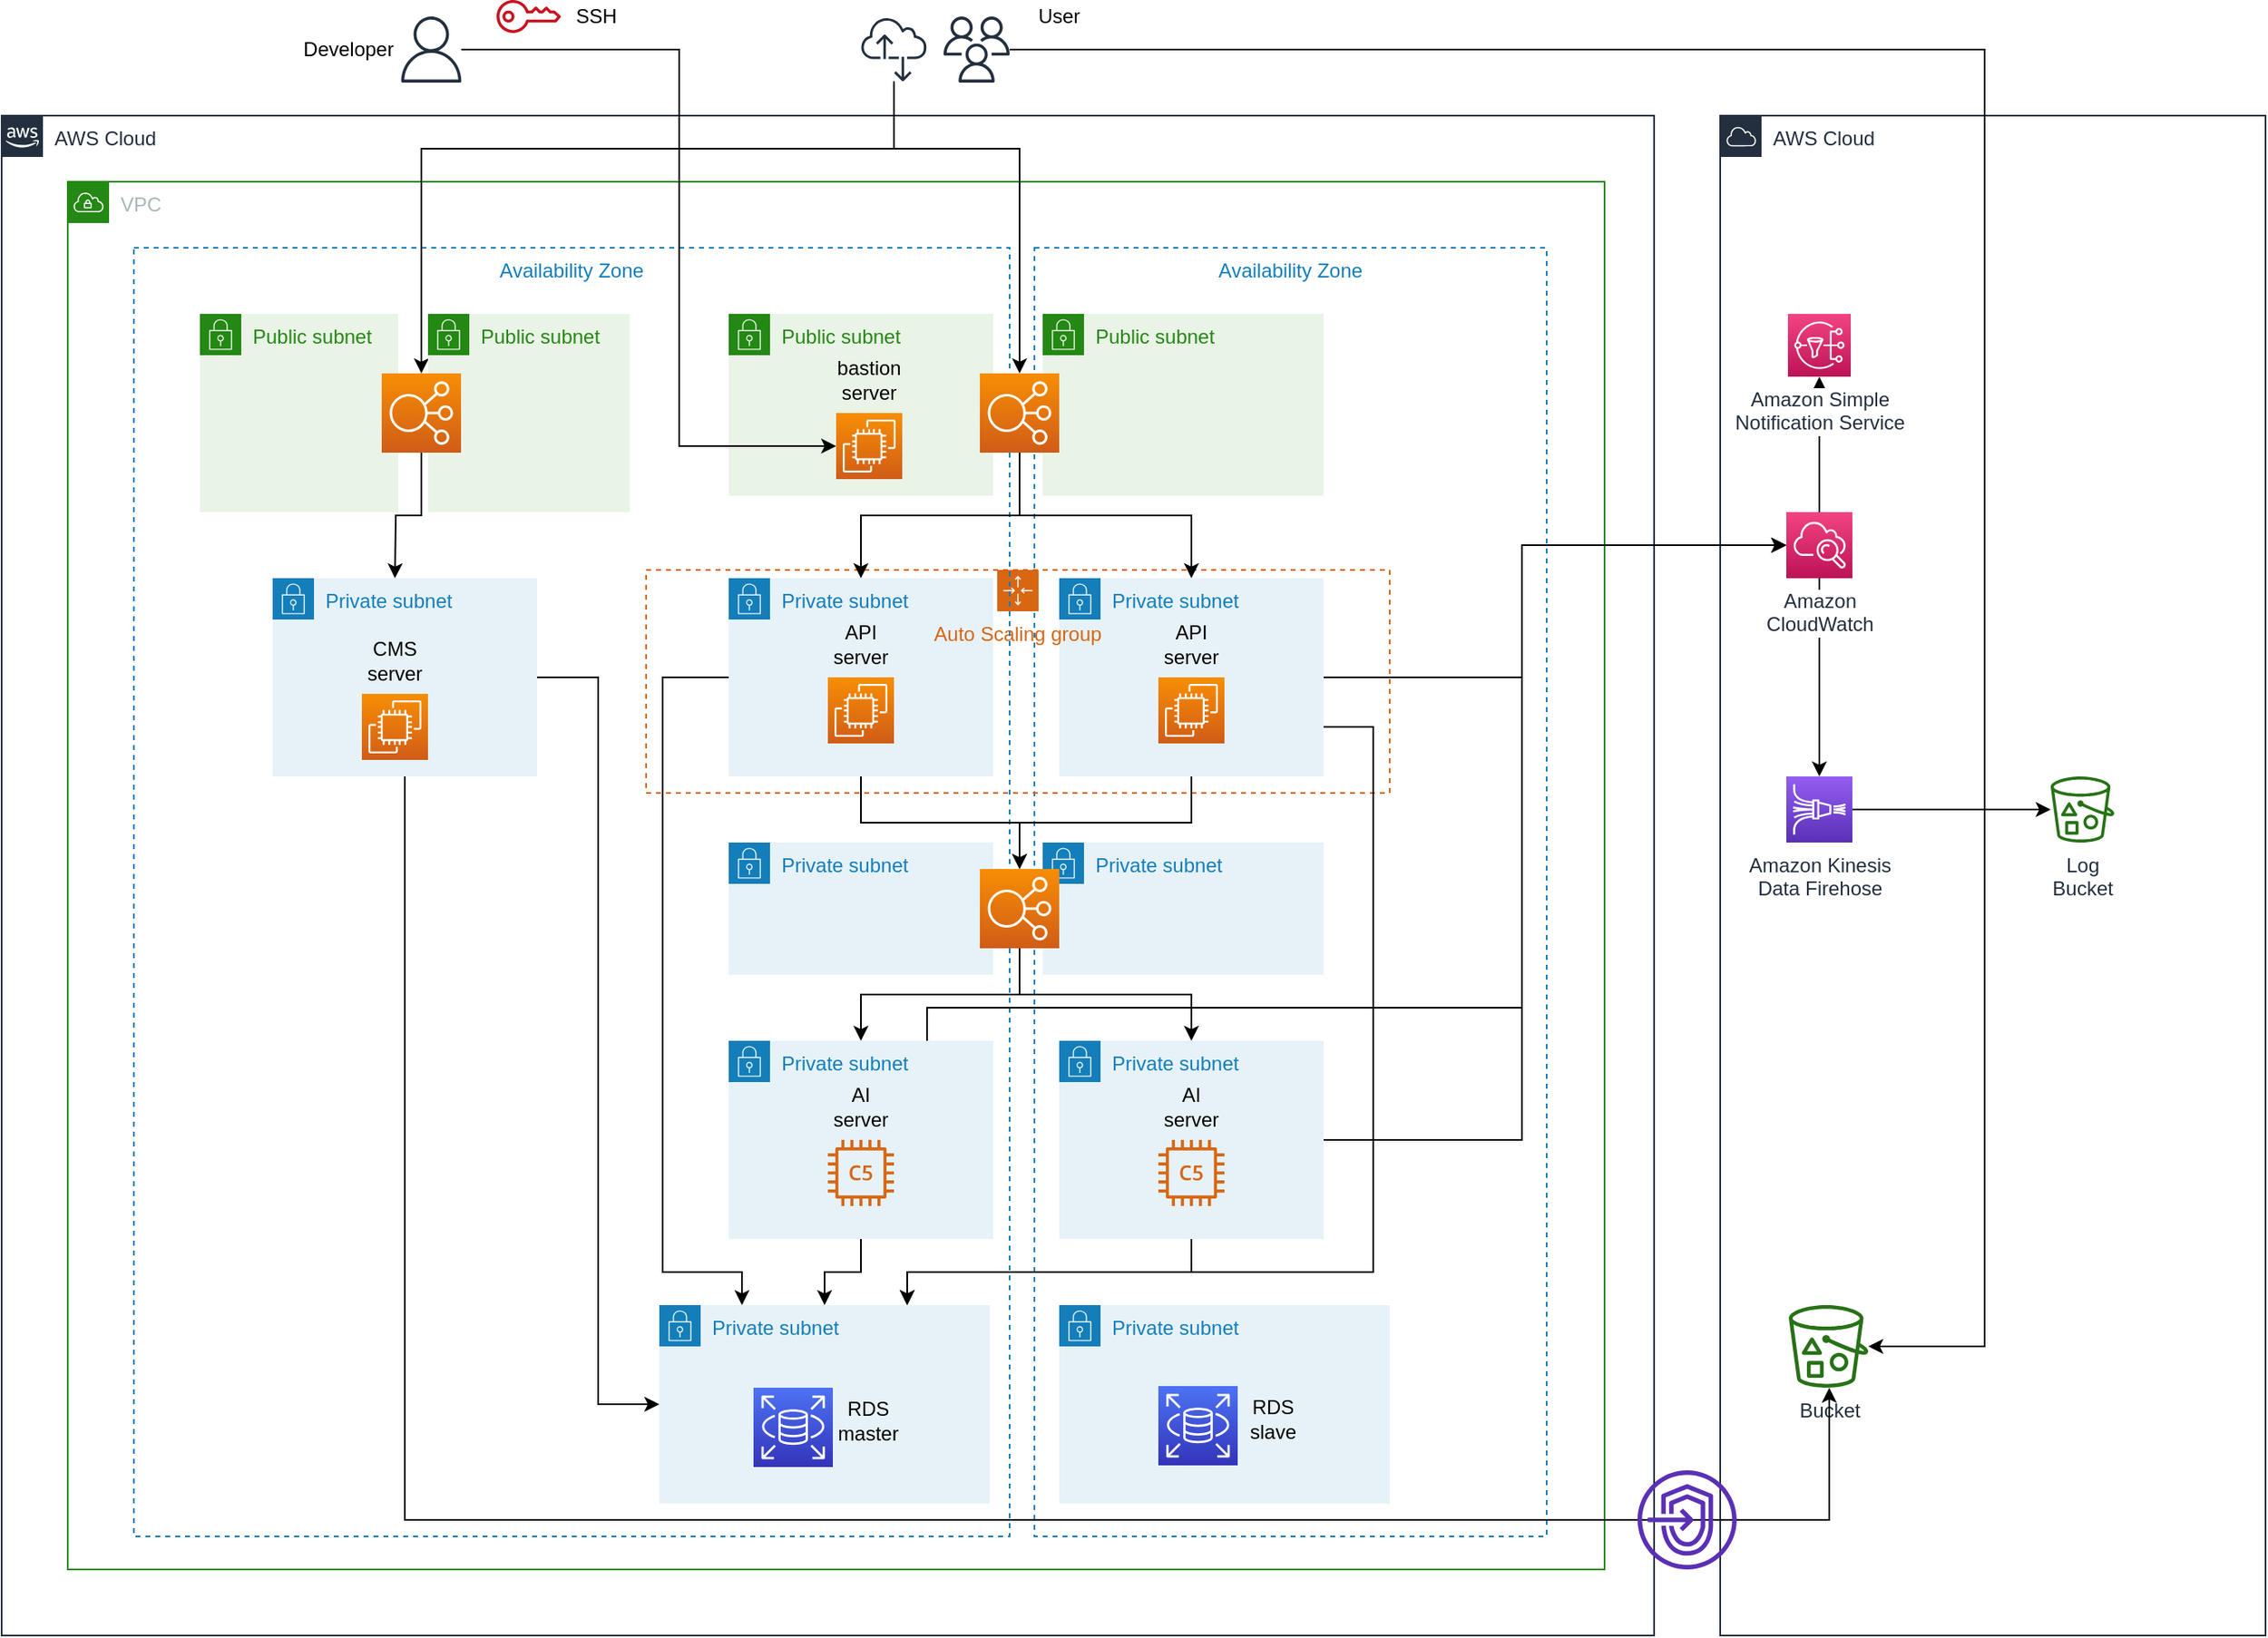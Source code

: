 <mxfile version="14.5.3" type="github" pages="2">
  <diagram id="Ht1M8jgEwFfnCIfOTk4-" name="Page-1">
    <mxGraphModel dx="1694" dy="840" grid="1" gridSize="10" guides="1" tooltips="1" connect="1" arrows="1" fold="1" page="1" pageScale="1" pageWidth="1654" pageHeight="1169" math="0" shadow="0">
      <root>
        <mxCell id="0" />
        <mxCell id="1" parent="0" />
        <mxCell id="MXCVZ1fmfa9OyLUcDdwy-185" value="Private subnet" style="points=[[0,0],[0.25,0],[0.5,0],[0.75,0],[1,0],[1,0.25],[1,0.5],[1,0.75],[1,1],[0.75,1],[0.5,1],[0.25,1],[0,1],[0,0.75],[0,0.5],[0,0.25]];outlineConnect=0;gradientColor=none;html=1;whiteSpace=wrap;fontSize=12;fontStyle=0;shape=mxgraph.aws4.group;grIcon=mxgraph.aws4.group_security_group;grStroke=0;strokeColor=#147EBA;fillColor=#E6F2F8;verticalAlign=top;align=left;spacingLeft=30;fontColor=#147EBA;dashed=0;" vertex="1" parent="1">
          <mxGeometry x="480" y="360" width="160" height="120" as="geometry" />
        </mxCell>
        <mxCell id="MXCVZ1fmfa9OyLUcDdwy-182" value="Private subnet" style="points=[[0,0],[0.25,0],[0.5,0],[0.75,0],[1,0],[1,0.25],[1,0.5],[1,0.75],[1,1],[0.75,1],[0.5,1],[0.25,1],[0,1],[0,0.75],[0,0.5],[0,0.25]];outlineConnect=0;gradientColor=none;html=1;whiteSpace=wrap;fontSize=12;fontStyle=0;shape=mxgraph.aws4.group;grIcon=mxgraph.aws4.group_security_group;grStroke=0;strokeColor=#147EBA;fillColor=#E6F2F8;verticalAlign=top;align=left;spacingLeft=30;fontColor=#147EBA;dashed=0;" vertex="1" parent="1">
          <mxGeometry x="680" y="360" width="160" height="120" as="geometry" />
        </mxCell>
        <mxCell id="UEzPUAAOIrF-is8g5C7q-74" value="AWS Cloud" style="points=[[0,0],[0.25,0],[0.5,0],[0.75,0],[1,0],[1,0.25],[1,0.5],[1,0.75],[1,1],[0.75,1],[0.5,1],[0.25,1],[0,1],[0,0.75],[0,0.5],[0,0.25]];outlineConnect=0;gradientColor=none;html=1;whiteSpace=wrap;fontSize=12;fontStyle=0;shape=mxgraph.aws4.group;grIcon=mxgraph.aws4.group_aws_cloud_alt;strokeColor=#232F3E;fillColor=none;verticalAlign=top;align=left;spacingLeft=30;fontColor=#232F3E;dashed=0;labelBackgroundColor=#ffffff;" parent="1" vertex="1">
          <mxGeometry x="40" y="80" width="1000" height="920" as="geometry" />
        </mxCell>
        <mxCell id="MXCVZ1fmfa9OyLUcDdwy-176" value="VPC" style="points=[[0,0],[0.25,0],[0.5,0],[0.75,0],[1,0],[1,0.25],[1,0.5],[1,0.75],[1,1],[0.75,1],[0.5,1],[0.25,1],[0,1],[0,0.75],[0,0.5],[0,0.25]];outlineConnect=0;gradientColor=none;html=1;whiteSpace=wrap;fontSize=12;fontStyle=0;shape=mxgraph.aws4.group;grIcon=mxgraph.aws4.group_vpc;strokeColor=#248814;fillColor=none;verticalAlign=top;align=left;spacingLeft=30;fontColor=#AAB7B8;dashed=0;" vertex="1" parent="1">
          <mxGeometry x="80" y="120" width="930" height="840" as="geometry" />
        </mxCell>
        <mxCell id="MXCVZ1fmfa9OyLUcDdwy-174" value="Availability Zone" style="fillColor=none;strokeColor=#147EBA;dashed=1;verticalAlign=top;fontStyle=0;fontColor=#147EBA;" vertex="1" parent="1">
          <mxGeometry x="665" y="160" width="310" height="780" as="geometry" />
        </mxCell>
        <mxCell id="MXCVZ1fmfa9OyLUcDdwy-173" value="Auto Scaling group" style="points=[[0,0],[0.25,0],[0.5,0],[0.75,0],[1,0],[1,0.25],[1,0.5],[1,0.75],[1,1],[0.75,1],[0.5,1],[0.25,1],[0,1],[0,0.75],[0,0.5],[0,0.25]];outlineConnect=0;gradientColor=none;html=1;whiteSpace=wrap;fontSize=12;fontStyle=0;shape=mxgraph.aws4.groupCenter;grIcon=mxgraph.aws4.group_auto_scaling_group;grStroke=1;strokeColor=#D86613;fillColor=none;verticalAlign=top;align=center;fontColor=#D86613;dashed=1;spacingTop=25;" vertex="1" parent="1">
          <mxGeometry x="430" y="355" width="450" height="135" as="geometry" />
        </mxCell>
        <mxCell id="ygy6zVu2oY6K5pSB8dA6-4" value="AWS Cloud" style="points=[[0,0],[0.25,0],[0.5,0],[0.75,0],[1,0],[1,0.25],[1,0.5],[1,0.75],[1,1],[0.75,1],[0.5,1],[0.25,1],[0,1],[0,0.75],[0,0.5],[0,0.25]];outlineConnect=0;gradientColor=none;html=1;whiteSpace=wrap;fontSize=12;fontStyle=0;shape=mxgraph.aws4.group;grIcon=mxgraph.aws4.group_aws_cloud;strokeColor=#232F3E;fillColor=none;verticalAlign=top;align=left;spacingLeft=30;fontColor=#232F3E;dashed=0;" vertex="1" parent="1">
          <mxGeometry x="1080" y="80" width="330" height="920" as="geometry" />
        </mxCell>
        <mxCell id="MXCVZ1fmfa9OyLUcDdwy-172" value="Availability Zone" style="fillColor=none;strokeColor=#147EBA;dashed=1;verticalAlign=top;fontStyle=0;fontColor=#147EBA;" vertex="1" parent="1">
          <mxGeometry x="120" y="160" width="530" height="780" as="geometry" />
        </mxCell>
        <mxCell id="MXCVZ1fmfa9OyLUcDdwy-177" value="Public subnet" style="points=[[0,0],[0.25,0],[0.5,0],[0.75,0],[1,0],[1,0.25],[1,0.5],[1,0.75],[1,1],[0.75,1],[0.5,1],[0.25,1],[0,1],[0,0.75],[0,0.5],[0,0.25]];outlineConnect=0;gradientColor=none;html=1;whiteSpace=wrap;fontSize=12;fontStyle=0;shape=mxgraph.aws4.group;grIcon=mxgraph.aws4.group_security_group;grStroke=0;strokeColor=#248814;fillColor=#E9F3E6;verticalAlign=top;align=left;spacingLeft=30;fontColor=#248814;dashed=0;" vertex="1" parent="1">
          <mxGeometry x="480" y="200" width="160" height="110" as="geometry" />
        </mxCell>
        <mxCell id="UEzPUAAOIrF-is8g5C7q-77" value="Bucket" style="outlineConnect=0;fontColor=#232F3E;gradientColor=none;fillColor=#277116;strokeColor=none;dashed=0;verticalLabelPosition=bottom;verticalAlign=top;align=center;html=1;fontSize=12;fontStyle=0;aspect=fixed;pointerEvents=1;shape=mxgraph.aws4.bucket_with_objects;labelBackgroundColor=#ffffff;" parent="1" vertex="1">
          <mxGeometry x="1121.54" y="800" width="48.08" height="50" as="geometry" />
        </mxCell>
        <mxCell id="MXCVZ1fmfa9OyLUcDdwy-245" value="" style="edgeStyle=orthogonalEdgeStyle;rounded=0;orthogonalLoop=1;jettySize=auto;html=1;entryX=0.5;entryY=0;entryDx=0;entryDy=0;entryPerimeter=0;" edge="1" parent="1" source="MXCVZ1fmfa9OyLUcDdwy-169" target="MXCVZ1fmfa9OyLUcDdwy-235">
          <mxGeometry relative="1" as="geometry">
            <Array as="points">
              <mxPoint x="580" y="100" />
              <mxPoint x="294" y="100" />
            </Array>
          </mxGeometry>
        </mxCell>
        <mxCell id="MXCVZ1fmfa9OyLUcDdwy-169" value="" style="outlineConnect=0;fontColor=#232F3E;gradientColor=none;fillColor=#232F3E;strokeColor=none;dashed=0;verticalLabelPosition=bottom;verticalAlign=top;align=center;html=1;fontSize=12;fontStyle=0;aspect=fixed;pointerEvents=1;shape=mxgraph.aws4.internet_alt2;" vertex="1" parent="1">
          <mxGeometry x="560" y="20" width="40" height="40" as="geometry" />
        </mxCell>
        <mxCell id="ygy6zVu2oY6K5pSB8dA6-21" value="" style="edgeStyle=orthogonalEdgeStyle;rounded=0;orthogonalLoop=1;jettySize=auto;html=1;" edge="1" parent="1" source="MXCVZ1fmfa9OyLUcDdwy-171" target="UEzPUAAOIrF-is8g5C7q-77">
          <mxGeometry relative="1" as="geometry">
            <mxPoint x="760.076" y="40" as="targetPoint" />
            <Array as="points">
              <mxPoint x="1240" y="40" />
              <mxPoint x="1240" y="825" />
            </Array>
          </mxGeometry>
        </mxCell>
        <mxCell id="MXCVZ1fmfa9OyLUcDdwy-171" value="" style="outlineConnect=0;fontColor=#232F3E;gradientColor=none;fillColor=#232F3E;strokeColor=none;dashed=0;verticalLabelPosition=bottom;verticalAlign=top;align=center;html=1;fontSize=12;fontStyle=0;aspect=fixed;pointerEvents=1;shape=mxgraph.aws4.users;" vertex="1" parent="1">
          <mxGeometry x="610" y="20" width="40" height="40" as="geometry" />
        </mxCell>
        <mxCell id="MXCVZ1fmfa9OyLUcDdwy-179" value="Private subnet" style="points=[[0,0],[0.25,0],[0.5,0],[0.75,0],[1,0],[1,0.25],[1,0.5],[1,0.75],[1,1],[0.75,1],[0.5,1],[0.25,1],[0,1],[0,0.75],[0,0.5],[0,0.25]];outlineConnect=0;gradientColor=none;html=1;whiteSpace=wrap;fontSize=12;fontStyle=0;shape=mxgraph.aws4.group;grIcon=mxgraph.aws4.group_security_group;grStroke=0;strokeColor=#147EBA;fillColor=#E6F2F8;verticalAlign=top;align=left;spacingLeft=30;fontColor=#147EBA;dashed=0;" vertex="1" parent="1">
          <mxGeometry x="680" y="800" width="200" height="120" as="geometry" />
        </mxCell>
        <mxCell id="MXCVZ1fmfa9OyLUcDdwy-216" value="" style="edgeStyle=orthogonalEdgeStyle;rounded=0;orthogonalLoop=1;jettySize=auto;html=1;entryX=0.5;entryY=0;entryDx=0;entryDy=0;entryPerimeter=0;" edge="1" parent="1" source="MXCVZ1fmfa9OyLUcDdwy-182" target="MXCVZ1fmfa9OyLUcDdwy-212">
          <mxGeometry relative="1" as="geometry" />
        </mxCell>
        <mxCell id="MXCVZ1fmfa9OyLUcDdwy-225" style="edgeStyle=orthogonalEdgeStyle;rounded=0;orthogonalLoop=1;jettySize=auto;html=1;exitX=1;exitY=0.75;exitDx=0;exitDy=0;entryX=0.75;entryY=0;entryDx=0;entryDy=0;" edge="1" parent="1" source="MXCVZ1fmfa9OyLUcDdwy-182" target="MXCVZ1fmfa9OyLUcDdwy-228">
          <mxGeometry relative="1" as="geometry">
            <Array as="points">
              <mxPoint x="870" y="450" />
              <mxPoint x="870" y="780" />
              <mxPoint x="588" y="780" />
            </Array>
          </mxGeometry>
        </mxCell>
        <mxCell id="ygy6zVu2oY6K5pSB8dA6-7" value="" style="edgeStyle=orthogonalEdgeStyle;rounded=0;orthogonalLoop=1;jettySize=auto;html=1;exitX=1;exitY=0.5;exitDx=0;exitDy=0;" edge="1" parent="1" source="MXCVZ1fmfa9OyLUcDdwy-182" target="ygy6zVu2oY6K5pSB8dA6-1">
          <mxGeometry relative="1" as="geometry">
            <mxPoint x="880" y="420" as="sourcePoint" />
            <mxPoint x="920" y="420" as="targetPoint" />
            <Array as="points">
              <mxPoint x="960" y="420" />
              <mxPoint x="960" y="340" />
            </Array>
          </mxGeometry>
        </mxCell>
        <mxCell id="MXCVZ1fmfa9OyLUcDdwy-183" value="Public subnet" style="points=[[0,0],[0.25,0],[0.5,0],[0.75,0],[1,0],[1,0.25],[1,0.5],[1,0.75],[1,1],[0.75,1],[0.5,1],[0.25,1],[0,1],[0,0.75],[0,0.5],[0,0.25]];outlineConnect=0;gradientColor=none;html=1;whiteSpace=wrap;fontSize=12;fontStyle=0;shape=mxgraph.aws4.group;grIcon=mxgraph.aws4.group_security_group;grStroke=0;strokeColor=#248814;fillColor=#E9F3E6;verticalAlign=top;align=left;spacingLeft=30;fontColor=#248814;dashed=0;" vertex="1" parent="1">
          <mxGeometry x="160" y="200" width="120" height="120" as="geometry" />
        </mxCell>
        <mxCell id="MXCVZ1fmfa9OyLUcDdwy-178" value="Public subnet" style="points=[[0,0],[0.25,0],[0.5,0],[0.75,0],[1,0],[1,0.25],[1,0.5],[1,0.75],[1,1],[0.75,1],[0.5,1],[0.25,1],[0,1],[0,0.75],[0,0.5],[0,0.25]];outlineConnect=0;gradientColor=none;html=1;whiteSpace=wrap;fontSize=12;fontStyle=0;shape=mxgraph.aws4.group;grIcon=mxgraph.aws4.group_security_group;grStroke=0;strokeColor=#248814;fillColor=#E9F3E6;verticalAlign=top;align=left;spacingLeft=30;fontColor=#248814;dashed=0;" vertex="1" parent="1">
          <mxGeometry x="670" y="200" width="170" height="110" as="geometry" />
        </mxCell>
        <mxCell id="MXCVZ1fmfa9OyLUcDdwy-236" value="" style="edgeStyle=orthogonalEdgeStyle;rounded=0;orthogonalLoop=1;jettySize=auto;html=1;" edge="1" parent="1" source="MXCVZ1fmfa9OyLUcDdwy-175" target="MXCVZ1fmfa9OyLUcDdwy-185">
          <mxGeometry relative="1" as="geometry" />
        </mxCell>
        <mxCell id="MXCVZ1fmfa9OyLUcDdwy-175" value="" style="points=[[0,0,0],[0.25,0,0],[0.5,0,0],[0.75,0,0],[1,0,0],[0,1,0],[0.25,1,0],[0.5,1,0],[0.75,1,0],[1,1,0],[0,0.25,0],[0,0.5,0],[0,0.75,0],[1,0.25,0],[1,0.5,0],[1,0.75,0]];outlineConnect=0;fontColor=#232F3E;gradientColor=#F78E04;gradientDirection=north;fillColor=#D05C17;strokeColor=#ffffff;dashed=0;verticalLabelPosition=bottom;verticalAlign=top;align=center;html=1;fontSize=12;fontStyle=0;aspect=fixed;shape=mxgraph.aws4.resourceIcon;resIcon=mxgraph.aws4.elastic_load_balancing;" vertex="1" parent="1">
          <mxGeometry x="632" y="236" width="48" height="48" as="geometry" />
        </mxCell>
        <mxCell id="MXCVZ1fmfa9OyLUcDdwy-214" value="" style="edgeStyle=orthogonalEdgeStyle;rounded=0;orthogonalLoop=1;jettySize=auto;html=1;entryX=0.5;entryY=0;entryDx=0;entryDy=0;entryPerimeter=0;" edge="1" parent="1" source="MXCVZ1fmfa9OyLUcDdwy-185" target="MXCVZ1fmfa9OyLUcDdwy-212">
          <mxGeometry relative="1" as="geometry" />
        </mxCell>
        <mxCell id="MXCVZ1fmfa9OyLUcDdwy-234" value="" style="edgeStyle=orthogonalEdgeStyle;rounded=0;orthogonalLoop=1;jettySize=auto;html=1;entryX=0.25;entryY=0;entryDx=0;entryDy=0;exitX=0;exitY=0.5;exitDx=0;exitDy=0;" edge="1" parent="1" source="MXCVZ1fmfa9OyLUcDdwy-185" target="MXCVZ1fmfa9OyLUcDdwy-228">
          <mxGeometry relative="1" as="geometry">
            <Array as="points">
              <mxPoint x="440" y="420" />
              <mxPoint x="440" y="780" />
              <mxPoint x="488" y="780" />
            </Array>
          </mxGeometry>
        </mxCell>
        <mxCell id="MXCVZ1fmfa9OyLUcDdwy-241" value="" style="edgeStyle=orthogonalEdgeStyle;rounded=0;orthogonalLoop=1;jettySize=auto;html=1;entryX=0;entryY=0.5;entryDx=0;entryDy=0;" edge="1" parent="1" source="MXCVZ1fmfa9OyLUcDdwy-186" target="MXCVZ1fmfa9OyLUcDdwy-228">
          <mxGeometry relative="1" as="geometry">
            <mxPoint x="284" y="560" as="targetPoint" />
          </mxGeometry>
        </mxCell>
        <mxCell id="ygy6zVu2oY6K5pSB8dA6-13" value="" style="edgeStyle=orthogonalEdgeStyle;rounded=0;orthogonalLoop=1;jettySize=auto;html=1;" edge="1" parent="1" source="MXCVZ1fmfa9OyLUcDdwy-186" target="UEzPUAAOIrF-is8g5C7q-77">
          <mxGeometry relative="1" as="geometry">
            <mxPoint x="284" y="560" as="targetPoint" />
            <Array as="points">
              <mxPoint x="284" y="930" />
              <mxPoint x="1146" y="930" />
            </Array>
          </mxGeometry>
        </mxCell>
        <mxCell id="MXCVZ1fmfa9OyLUcDdwy-186" value="Private subnet" style="points=[[0,0],[0.25,0],[0.5,0],[0.75,0],[1,0],[1,0.25],[1,0.5],[1,0.75],[1,1],[0.75,1],[0.5,1],[0.25,1],[0,1],[0,0.75],[0,0.5],[0,0.25]];outlineConnect=0;gradientColor=none;html=1;whiteSpace=wrap;fontSize=12;fontStyle=0;shape=mxgraph.aws4.group;grIcon=mxgraph.aws4.group_security_group;grStroke=0;strokeColor=#147EBA;fillColor=#E6F2F8;verticalAlign=top;align=left;spacingLeft=30;fontColor=#147EBA;dashed=0;" vertex="1" parent="1">
          <mxGeometry x="204" y="360" width="160" height="120" as="geometry" />
        </mxCell>
        <mxCell id="MXCVZ1fmfa9OyLUcDdwy-190" value="" style="group" vertex="1" connectable="0" parent="1">
          <mxGeometry x="740" y="842" width="90" height="48" as="geometry" />
        </mxCell>
        <mxCell id="MXCVZ1fmfa9OyLUcDdwy-187" value="" style="points=[[0,0,0],[0.25,0,0],[0.5,0,0],[0.75,0,0],[1,0,0],[0,1,0],[0.25,1,0],[0.5,1,0],[0.75,1,0],[1,1,0],[0,0.25,0],[0,0.5,0],[0,0.75,0],[1,0.25,0],[1,0.5,0],[1,0.75,0]];outlineConnect=0;fontColor=#232F3E;gradientColor=#4D72F3;gradientDirection=north;fillColor=#3334B9;strokeColor=#ffffff;dashed=0;verticalLabelPosition=bottom;verticalAlign=top;align=center;html=1;fontSize=12;fontStyle=0;aspect=fixed;shape=mxgraph.aws4.resourceIcon;resIcon=mxgraph.aws4.rds;" vertex="1" parent="MXCVZ1fmfa9OyLUcDdwy-190">
          <mxGeometry y="7" width="48" height="48" as="geometry" />
        </mxCell>
        <mxCell id="MXCVZ1fmfa9OyLUcDdwy-188" value="RDS&lt;br&gt;slave" style="text;html=1;strokeColor=none;fillColor=none;align=center;verticalAlign=middle;whiteSpace=wrap;rounded=0;" vertex="1" parent="MXCVZ1fmfa9OyLUcDdwy-190">
          <mxGeometry x="49" y="7" width="41" height="40" as="geometry" />
        </mxCell>
        <mxCell id="MXCVZ1fmfa9OyLUcDdwy-192" value="" style="group" vertex="1" connectable="0" parent="1">
          <mxGeometry x="540" y="390" width="40" height="70" as="geometry" />
        </mxCell>
        <mxCell id="MXCVZ1fmfa9OyLUcDdwy-180" value="" style="points=[[0,0,0],[0.25,0,0],[0.5,0,0],[0.75,0,0],[1,0,0],[0,1,0],[0.25,1,0],[0.5,1,0],[0.75,1,0],[1,1,0],[0,0.25,0],[0,0.5,0],[0,0.75,0],[1,0.25,0],[1,0.5,0],[1,0.75,0]];outlineConnect=0;fontColor=#232F3E;gradientColor=#F78E04;gradientDirection=north;fillColor=#D05C17;strokeColor=#ffffff;dashed=0;verticalLabelPosition=bottom;verticalAlign=top;align=center;html=1;fontSize=12;fontStyle=0;aspect=fixed;shape=mxgraph.aws4.resourceIcon;resIcon=mxgraph.aws4.ec2;" vertex="1" parent="MXCVZ1fmfa9OyLUcDdwy-192">
          <mxGeometry y="30" width="40" height="40" as="geometry" />
        </mxCell>
        <mxCell id="MXCVZ1fmfa9OyLUcDdwy-191" value="API&lt;br&gt;server" style="text;html=1;strokeColor=none;fillColor=none;align=center;verticalAlign=middle;whiteSpace=wrap;rounded=0;" vertex="1" parent="MXCVZ1fmfa9OyLUcDdwy-192">
          <mxGeometry width="40" height="20" as="geometry" />
        </mxCell>
        <mxCell id="MXCVZ1fmfa9OyLUcDdwy-195" value="" style="group" vertex="1" connectable="0" parent="1">
          <mxGeometry x="780" y="400" width="40" height="70" as="geometry" />
        </mxCell>
        <mxCell id="MXCVZ1fmfa9OyLUcDdwy-199" value="" style="group" vertex="1" connectable="0" parent="MXCVZ1fmfa9OyLUcDdwy-195">
          <mxGeometry x="-80" width="40" height="70" as="geometry" />
        </mxCell>
        <mxCell id="MXCVZ1fmfa9OyLUcDdwy-207" value="" style="group" vertex="1" connectable="0" parent="MXCVZ1fmfa9OyLUcDdwy-199">
          <mxGeometry x="40" width="40" height="70" as="geometry" />
        </mxCell>
        <mxCell id="MXCVZ1fmfa9OyLUcDdwy-213" value="" style="group" vertex="1" connectable="0" parent="MXCVZ1fmfa9OyLUcDdwy-207">
          <mxGeometry y="-10" width="40" height="70" as="geometry" />
        </mxCell>
        <mxCell id="MXCVZ1fmfa9OyLUcDdwy-193" value="" style="points=[[0,0,0],[0.25,0,0],[0.5,0,0],[0.75,0,0],[1,0,0],[0,1,0],[0.25,1,0],[0.5,1,0],[0.75,1,0],[1,1,0],[0,0.25,0],[0,0.5,0],[0,0.75,0],[1,0.25,0],[1,0.5,0],[1,0.75,0]];outlineConnect=0;fontColor=#232F3E;gradientColor=#F78E04;gradientDirection=north;fillColor=#D05C17;strokeColor=#ffffff;dashed=0;verticalLabelPosition=bottom;verticalAlign=top;align=center;html=1;fontSize=12;fontStyle=0;aspect=fixed;shape=mxgraph.aws4.resourceIcon;resIcon=mxgraph.aws4.ec2;" vertex="1" parent="MXCVZ1fmfa9OyLUcDdwy-213">
          <mxGeometry y="30" width="40" height="40" as="geometry" />
        </mxCell>
        <mxCell id="MXCVZ1fmfa9OyLUcDdwy-194" value="API&lt;br&gt;server" style="text;html=1;strokeColor=none;fillColor=none;align=center;verticalAlign=middle;whiteSpace=wrap;rounded=0;" vertex="1" parent="MXCVZ1fmfa9OyLUcDdwy-213">
          <mxGeometry width="40" height="20" as="geometry" />
        </mxCell>
        <mxCell id="MXCVZ1fmfa9OyLUcDdwy-233" value="" style="edgeStyle=orthogonalEdgeStyle;rounded=0;orthogonalLoop=1;jettySize=auto;html=1;entryX=0.5;entryY=0;entryDx=0;entryDy=0;" edge="1" parent="1" source="MXCVZ1fmfa9OyLUcDdwy-200" target="MXCVZ1fmfa9OyLUcDdwy-228">
          <mxGeometry relative="1" as="geometry">
            <mxPoint x="560" y="840" as="targetPoint" />
          </mxGeometry>
        </mxCell>
        <mxCell id="ygy6zVu2oY6K5pSB8dA6-16" value="" style="edgeStyle=orthogonalEdgeStyle;rounded=0;orthogonalLoop=1;jettySize=auto;html=1;" edge="1" parent="1" source="MXCVZ1fmfa9OyLUcDdwy-200" target="ygy6zVu2oY6K5pSB8dA6-1">
          <mxGeometry relative="1" as="geometry">
            <mxPoint x="1110" y="340" as="targetPoint" />
            <Array as="points">
              <mxPoint x="600" y="620" />
              <mxPoint x="960" y="620" />
              <mxPoint x="960" y="340" />
            </Array>
          </mxGeometry>
        </mxCell>
        <mxCell id="MXCVZ1fmfa9OyLUcDdwy-200" value="Private subnet" style="points=[[0,0],[0.25,0],[0.5,0],[0.75,0],[1,0],[1,0.25],[1,0.5],[1,0.75],[1,1],[0.75,1],[0.5,1],[0.25,1],[0,1],[0,0.75],[0,0.5],[0,0.25]];outlineConnect=0;gradientColor=none;html=1;whiteSpace=wrap;fontSize=12;fontStyle=0;shape=mxgraph.aws4.group;grIcon=mxgraph.aws4.group_security_group;grStroke=0;strokeColor=#147EBA;fillColor=#E6F2F8;verticalAlign=top;align=left;spacingLeft=30;fontColor=#147EBA;dashed=0;" vertex="1" parent="1">
          <mxGeometry x="480" y="640" width="160" height="120" as="geometry" />
        </mxCell>
        <mxCell id="MXCVZ1fmfa9OyLUcDdwy-201" value="Public subnet" style="points=[[0,0],[0.25,0],[0.5,0],[0.75,0],[1,0],[1,0.25],[1,0.5],[1,0.75],[1,1],[0.75,1],[0.5,1],[0.25,1],[0,1],[0,0.75],[0,0.5],[0,0.25]];outlineConnect=0;gradientColor=none;html=1;whiteSpace=wrap;fontSize=12;fontStyle=0;shape=mxgraph.aws4.group;grIcon=mxgraph.aws4.group_security_group;grStroke=0;strokeColor=#248814;fillColor=#E9F3E6;verticalAlign=top;align=left;spacingLeft=30;fontColor=#248814;dashed=0;" vertex="1" parent="1">
          <mxGeometry x="298" y="200" width="122" height="120" as="geometry" />
        </mxCell>
        <mxCell id="MXCVZ1fmfa9OyLUcDdwy-206" value="" style="group" vertex="1" connectable="0" parent="1">
          <mxGeometry x="540" y="670" width="40" height="70" as="geometry" />
        </mxCell>
        <mxCell id="MXCVZ1fmfa9OyLUcDdwy-202" value="" style="outlineConnect=0;fontColor=#232F3E;gradientColor=none;fillColor=#D86613;strokeColor=none;dashed=0;verticalLabelPosition=bottom;verticalAlign=top;align=center;html=1;fontSize=12;fontStyle=0;aspect=fixed;pointerEvents=1;shape=mxgraph.aws4.c5_instance;" vertex="1" parent="MXCVZ1fmfa9OyLUcDdwy-206">
          <mxGeometry y="30" width="40" height="40" as="geometry" />
        </mxCell>
        <mxCell id="MXCVZ1fmfa9OyLUcDdwy-205" value="AI&lt;br&gt;server" style="text;html=1;strokeColor=none;fillColor=none;align=center;verticalAlign=middle;whiteSpace=wrap;rounded=0;" vertex="1" parent="MXCVZ1fmfa9OyLUcDdwy-206">
          <mxGeometry width="40" height="20" as="geometry" />
        </mxCell>
        <mxCell id="MXCVZ1fmfa9OyLUcDdwy-210" value="Private subnet" style="points=[[0,0],[0.25,0],[0.5,0],[0.75,0],[1,0],[1,0.25],[1,0.5],[1,0.75],[1,1],[0.75,1],[0.5,1],[0.25,1],[0,1],[0,0.75],[0,0.5],[0,0.25]];outlineConnect=0;gradientColor=none;html=1;whiteSpace=wrap;fontSize=12;fontStyle=0;shape=mxgraph.aws4.group;grIcon=mxgraph.aws4.group_security_group;grStroke=0;strokeColor=#147EBA;fillColor=#E6F2F8;verticalAlign=top;align=left;spacingLeft=30;fontColor=#147EBA;dashed=0;" vertex="1" parent="1">
          <mxGeometry x="480" y="520" width="160" height="80" as="geometry" />
        </mxCell>
        <mxCell id="MXCVZ1fmfa9OyLUcDdwy-211" value="Private subnet" style="points=[[0,0],[0.25,0],[0.5,0],[0.75,0],[1,0],[1,0.25],[1,0.5],[1,0.75],[1,1],[0.75,1],[0.5,1],[0.25,1],[0,1],[0,0.75],[0,0.5],[0,0.25]];outlineConnect=0;gradientColor=none;html=1;whiteSpace=wrap;fontSize=12;fontStyle=0;shape=mxgraph.aws4.group;grIcon=mxgraph.aws4.group_security_group;grStroke=0;strokeColor=#147EBA;fillColor=#E6F2F8;verticalAlign=top;align=left;spacingLeft=30;fontColor=#147EBA;dashed=0;" vertex="1" parent="1">
          <mxGeometry x="670" y="520" width="170" height="80" as="geometry" />
        </mxCell>
        <mxCell id="MXCVZ1fmfa9OyLUcDdwy-221" value="" style="edgeStyle=orthogonalEdgeStyle;rounded=0;orthogonalLoop=1;jettySize=auto;html=1;" edge="1" parent="1" source="MXCVZ1fmfa9OyLUcDdwy-212" target="MXCVZ1fmfa9OyLUcDdwy-217">
          <mxGeometry relative="1" as="geometry" />
        </mxCell>
        <mxCell id="MXCVZ1fmfa9OyLUcDdwy-212" value="" style="points=[[0,0,0],[0.25,0,0],[0.5,0,0],[0.75,0,0],[1,0,0],[0,1,0],[0.25,1,0],[0.5,1,0],[0.75,1,0],[1,1,0],[0,0.25,0],[0,0.5,0],[0,0.75,0],[1,0.25,0],[1,0.5,0],[1,0.75,0]];outlineConnect=0;fontColor=#232F3E;gradientColor=#F78E04;gradientDirection=north;fillColor=#D05C17;strokeColor=#ffffff;dashed=0;verticalLabelPosition=bottom;verticalAlign=top;align=center;html=1;fontSize=12;fontStyle=0;aspect=fixed;shape=mxgraph.aws4.resourceIcon;resIcon=mxgraph.aws4.elastic_load_balancing;" vertex="1" parent="1">
          <mxGeometry x="632" y="536" width="48" height="48" as="geometry" />
        </mxCell>
        <mxCell id="MXCVZ1fmfa9OyLUcDdwy-227" value="" style="edgeStyle=orthogonalEdgeStyle;rounded=0;orthogonalLoop=1;jettySize=auto;html=1;entryX=0.75;entryY=0;entryDx=0;entryDy=0;" edge="1" parent="1" source="MXCVZ1fmfa9OyLUcDdwy-217" target="MXCVZ1fmfa9OyLUcDdwy-228">
          <mxGeometry relative="1" as="geometry">
            <mxPoint x="760" y="840" as="targetPoint" />
            <Array as="points">
              <mxPoint x="760" y="780" />
              <mxPoint x="588" y="780" />
            </Array>
          </mxGeometry>
        </mxCell>
        <mxCell id="ygy6zVu2oY6K5pSB8dA6-9" value="" style="edgeStyle=orthogonalEdgeStyle;rounded=0;orthogonalLoop=1;jettySize=auto;html=1;" edge="1" parent="1" source="MXCVZ1fmfa9OyLUcDdwy-217">
          <mxGeometry relative="1" as="geometry">
            <mxPoint x="1120" y="340" as="targetPoint" />
            <Array as="points">
              <mxPoint x="960" y="700" />
              <mxPoint x="960" y="340" />
            </Array>
          </mxGeometry>
        </mxCell>
        <mxCell id="MXCVZ1fmfa9OyLUcDdwy-217" value="Private subnet" style="points=[[0,0],[0.25,0],[0.5,0],[0.75,0],[1,0],[1,0.25],[1,0.5],[1,0.75],[1,1],[0.75,1],[0.5,1],[0.25,1],[0,1],[0,0.75],[0,0.5],[0,0.25]];outlineConnect=0;gradientColor=none;html=1;whiteSpace=wrap;fontSize=12;fontStyle=0;shape=mxgraph.aws4.group;grIcon=mxgraph.aws4.group_security_group;grStroke=0;strokeColor=#147EBA;fillColor=#E6F2F8;verticalAlign=top;align=left;spacingLeft=30;fontColor=#147EBA;dashed=0;" vertex="1" parent="1">
          <mxGeometry x="680" y="640" width="160" height="120" as="geometry" />
        </mxCell>
        <mxCell id="MXCVZ1fmfa9OyLUcDdwy-218" value="" style="group" vertex="1" connectable="0" parent="1">
          <mxGeometry x="740" y="670" width="40" height="70" as="geometry" />
        </mxCell>
        <mxCell id="MXCVZ1fmfa9OyLUcDdwy-219" value="" style="outlineConnect=0;fontColor=#232F3E;gradientColor=none;fillColor=#D86613;strokeColor=none;dashed=0;verticalLabelPosition=bottom;verticalAlign=top;align=center;html=1;fontSize=12;fontStyle=0;aspect=fixed;pointerEvents=1;shape=mxgraph.aws4.c5_instance;" vertex="1" parent="MXCVZ1fmfa9OyLUcDdwy-218">
          <mxGeometry y="30" width="40" height="40" as="geometry" />
        </mxCell>
        <mxCell id="MXCVZ1fmfa9OyLUcDdwy-220" value="AI&lt;br&gt;server" style="text;html=1;strokeColor=none;fillColor=none;align=center;verticalAlign=middle;whiteSpace=wrap;rounded=0;" vertex="1" parent="MXCVZ1fmfa9OyLUcDdwy-218">
          <mxGeometry width="40" height="20" as="geometry" />
        </mxCell>
        <mxCell id="MXCVZ1fmfa9OyLUcDdwy-222" value="" style="edgeStyle=orthogonalEdgeStyle;rounded=0;orthogonalLoop=1;jettySize=auto;html=1;entryX=0.5;entryY=0;entryDx=0;entryDy=0;exitX=0.5;exitY=1;exitDx=0;exitDy=0;exitPerimeter=0;" edge="1" parent="1" source="MXCVZ1fmfa9OyLUcDdwy-212" target="MXCVZ1fmfa9OyLUcDdwy-200">
          <mxGeometry relative="1" as="geometry">
            <mxPoint x="666" y="594" as="sourcePoint" />
            <mxPoint x="770" y="650" as="targetPoint" />
          </mxGeometry>
        </mxCell>
        <mxCell id="MXCVZ1fmfa9OyLUcDdwy-228" value="Private subnet" style="points=[[0,0],[0.25,0],[0.5,0],[0.75,0],[1,0],[1,0.25],[1,0.5],[1,0.75],[1,1],[0.75,1],[0.5,1],[0.25,1],[0,1],[0,0.75],[0,0.5],[0,0.25]];outlineConnect=0;gradientColor=none;html=1;whiteSpace=wrap;fontSize=12;fontStyle=0;shape=mxgraph.aws4.group;grIcon=mxgraph.aws4.group_security_group;grStroke=0;strokeColor=#147EBA;fillColor=#E6F2F8;verticalAlign=top;align=left;spacingLeft=30;fontColor=#147EBA;dashed=0;" vertex="1" parent="1">
          <mxGeometry x="438" y="800" width="200" height="120" as="geometry" />
        </mxCell>
        <mxCell id="MXCVZ1fmfa9OyLUcDdwy-230" value="" style="points=[[0,0,0],[0.25,0,0],[0.5,0,0],[0.75,0,0],[1,0,0],[0,1,0],[0.25,1,0],[0.5,1,0],[0.75,1,0],[1,1,0],[0,0.25,0],[0,0.5,0],[0,0.75,0],[1,0.25,0],[1,0.5,0],[1,0.75,0]];outlineConnect=0;fontColor=#232F3E;gradientColor=#4D72F3;gradientDirection=north;fillColor=#3334B9;strokeColor=#ffffff;dashed=0;verticalLabelPosition=bottom;verticalAlign=top;align=center;html=1;fontSize=12;fontStyle=0;aspect=fixed;shape=mxgraph.aws4.resourceIcon;resIcon=mxgraph.aws4.rds;" vertex="1" parent="1">
          <mxGeometry x="495" y="850" width="48" height="48" as="geometry" />
        </mxCell>
        <mxCell id="MXCVZ1fmfa9OyLUcDdwy-231" value="RDS&lt;br&gt;master" style="text;html=1;strokeColor=none;fillColor=none;align=center;verticalAlign=middle;whiteSpace=wrap;rounded=0;" vertex="1" parent="1">
          <mxGeometry x="544" y="850" width="41" height="40" as="geometry" />
        </mxCell>
        <mxCell id="MXCVZ1fmfa9OyLUcDdwy-242" value="" style="edgeStyle=orthogonalEdgeStyle;rounded=0;orthogonalLoop=1;jettySize=auto;html=1;" edge="1" parent="1" source="MXCVZ1fmfa9OyLUcDdwy-235">
          <mxGeometry relative="1" as="geometry">
            <mxPoint x="278" y="360" as="targetPoint" />
          </mxGeometry>
        </mxCell>
        <mxCell id="MXCVZ1fmfa9OyLUcDdwy-235" value="" style="points=[[0,0,0],[0.25,0,0],[0.5,0,0],[0.75,0,0],[1,0,0],[0,1,0],[0.25,1,0],[0.5,1,0],[0.75,1,0],[1,1,0],[0,0.25,0],[0,0.5,0],[0,0.75,0],[1,0.25,0],[1,0.5,0],[1,0.75,0]];outlineConnect=0;fontColor=#232F3E;gradientColor=#F78E04;gradientDirection=north;fillColor=#D05C17;strokeColor=#ffffff;dashed=0;verticalLabelPosition=bottom;verticalAlign=top;align=center;html=1;fontSize=12;fontStyle=0;aspect=fixed;shape=mxgraph.aws4.resourceIcon;resIcon=mxgraph.aws4.elastic_load_balancing;" vertex="1" parent="1">
          <mxGeometry x="270" y="236" width="48" height="48" as="geometry" />
        </mxCell>
        <mxCell id="MXCVZ1fmfa9OyLUcDdwy-237" value="" style="edgeStyle=orthogonalEdgeStyle;rounded=0;orthogonalLoop=1;jettySize=auto;html=1;entryX=0.5;entryY=0;entryDx=0;entryDy=0;exitX=0.5;exitY=1;exitDx=0;exitDy=0;exitPerimeter=0;" edge="1" parent="1" source="MXCVZ1fmfa9OyLUcDdwy-175" target="MXCVZ1fmfa9OyLUcDdwy-182">
          <mxGeometry relative="1" as="geometry">
            <mxPoint x="666" y="294" as="sourcePoint" />
            <mxPoint x="570" y="370" as="targetPoint" />
          </mxGeometry>
        </mxCell>
        <mxCell id="MXCVZ1fmfa9OyLUcDdwy-238" value="" style="points=[[0,0,0],[0.25,0,0],[0.5,0,0],[0.75,0,0],[1,0,0],[0,1,0],[0.25,1,0],[0.5,1,0],[0.75,1,0],[1,1,0],[0,0.25,0],[0,0.5,0],[0,0.75,0],[1,0.25,0],[1,0.5,0],[1,0.75,0]];outlineConnect=0;fontColor=#232F3E;gradientColor=#F78E04;gradientDirection=north;fillColor=#D05C17;strokeColor=#ffffff;dashed=0;verticalLabelPosition=bottom;verticalAlign=top;align=center;html=1;fontSize=12;fontStyle=0;aspect=fixed;shape=mxgraph.aws4.resourceIcon;resIcon=mxgraph.aws4.ec2;" vertex="1" parent="1">
          <mxGeometry x="258" y="430" width="40" height="40" as="geometry" />
        </mxCell>
        <mxCell id="MXCVZ1fmfa9OyLUcDdwy-239" value="CMS&lt;br&gt;server" style="text;html=1;strokeColor=none;fillColor=none;align=center;verticalAlign=middle;whiteSpace=wrap;rounded=0;" vertex="1" parent="1">
          <mxGeometry x="258" y="400" width="40" height="20" as="geometry" />
        </mxCell>
        <mxCell id="MXCVZ1fmfa9OyLUcDdwy-244" value="" style="group" vertex="1" connectable="0" parent="1">
          <mxGeometry x="545" y="230" width="40" height="70" as="geometry" />
        </mxCell>
        <mxCell id="MXCVZ1fmfa9OyLUcDdwy-204" value="" style="points=[[0,0,0],[0.25,0,0],[0.5,0,0],[0.75,0,0],[1,0,0],[0,1,0],[0.25,1,0],[0.5,1,0],[0.75,1,0],[1,1,0],[0,0.25,0],[0,0.5,0],[0,0.75,0],[1,0.25,0],[1,0.5,0],[1,0.75,0]];outlineConnect=0;fontColor=#232F3E;gradientColor=#F78E04;gradientDirection=north;fillColor=#D05C17;strokeColor=#ffffff;dashed=0;verticalLabelPosition=bottom;verticalAlign=top;align=center;html=1;fontSize=12;fontStyle=0;aspect=fixed;shape=mxgraph.aws4.resourceIcon;resIcon=mxgraph.aws4.ec2;" vertex="1" parent="MXCVZ1fmfa9OyLUcDdwy-244">
          <mxGeometry y="30" width="40" height="40" as="geometry" />
        </mxCell>
        <mxCell id="MXCVZ1fmfa9OyLUcDdwy-243" value="bastion&lt;br&gt;server" style="text;html=1;strokeColor=none;fillColor=none;align=center;verticalAlign=middle;whiteSpace=wrap;rounded=0;" vertex="1" parent="MXCVZ1fmfa9OyLUcDdwy-244">
          <mxGeometry width="40" height="20" as="geometry" />
        </mxCell>
        <mxCell id="MXCVZ1fmfa9OyLUcDdwy-246" value="" style="edgeStyle=orthogonalEdgeStyle;rounded=0;orthogonalLoop=1;jettySize=auto;html=1;entryX=0.5;entryY=0;entryDx=0;entryDy=0;entryPerimeter=0;" edge="1" parent="1" target="MXCVZ1fmfa9OyLUcDdwy-175">
          <mxGeometry relative="1" as="geometry">
            <mxPoint x="580" y="70" as="sourcePoint" />
            <mxPoint x="660" y="236" as="targetPoint" />
            <Array as="points">
              <mxPoint x="580" y="100" />
              <mxPoint x="656" y="100" />
            </Array>
          </mxGeometry>
        </mxCell>
        <mxCell id="MXCVZ1fmfa9OyLUcDdwy-250" value="SSH" style="text;html=1;strokeColor=none;fillColor=none;align=center;verticalAlign=middle;whiteSpace=wrap;rounded=0;" vertex="1" parent="1">
          <mxGeometry x="380" y="10" width="40" height="20" as="geometry" />
        </mxCell>
        <mxCell id="ygy6zVu2oY6K5pSB8dA6-11" value="" style="edgeStyle=orthogonalEdgeStyle;rounded=0;orthogonalLoop=1;jettySize=auto;html=1;" edge="1" parent="1" source="ygy6zVu2oY6K5pSB8dA6-1" target="ygy6zVu2oY6K5pSB8dA6-3">
          <mxGeometry relative="1" as="geometry">
            <mxPoint x="1240" y="340" as="targetPoint" />
          </mxGeometry>
        </mxCell>
        <mxCell id="ygy6zVu2oY6K5pSB8dA6-19" value="" style="edgeStyle=orthogonalEdgeStyle;rounded=0;orthogonalLoop=1;jettySize=auto;html=1;" edge="1" parent="1" source="ygy6zVu2oY6K5pSB8dA6-1" target="ygy6zVu2oY6K5pSB8dA6-2">
          <mxGeometry relative="1" as="geometry" />
        </mxCell>
        <mxCell id="ygy6zVu2oY6K5pSB8dA6-1" value="Amazon&lt;br&gt;CloudWatch" style="outlineConnect=0;fontColor=#232F3E;gradientColor=#F34482;gradientDirection=north;fillColor=#BC1356;strokeColor=#ffffff;dashed=0;verticalLabelPosition=bottom;verticalAlign=top;align=center;html=1;fontSize=12;fontStyle=0;aspect=fixed;shape=mxgraph.aws4.resourceIcon;resIcon=mxgraph.aws4.cloudwatch;labelBackgroundColor=#ffffff;" vertex="1" parent="1">
          <mxGeometry x="1120" y="320" width="40" height="40" as="geometry" />
        </mxCell>
        <mxCell id="ygy6zVu2oY6K5pSB8dA6-2" value="Amazon Simple&lt;br&gt;Notification Service&lt;br&gt;" style="outlineConnect=0;fontColor=#232F3E;gradientColor=#F34482;gradientDirection=north;fillColor=#BC1356;strokeColor=#ffffff;dashed=0;verticalLabelPosition=bottom;verticalAlign=top;align=center;html=1;fontSize=12;fontStyle=0;aspect=fixed;shape=mxgraph.aws4.resourceIcon;resIcon=mxgraph.aws4.sns;labelBackgroundColor=#ffffff;" vertex="1" parent="1">
          <mxGeometry x="1121" y="200" width="38" height="38" as="geometry" />
        </mxCell>
        <mxCell id="ygy6zVu2oY6K5pSB8dA6-18" value="" style="edgeStyle=orthogonalEdgeStyle;rounded=0;orthogonalLoop=1;jettySize=auto;html=1;" edge="1" parent="1" source="ygy6zVu2oY6K5pSB8dA6-3" target="ygy6zVu2oY6K5pSB8dA6-5">
          <mxGeometry relative="1" as="geometry">
            <mxPoint x="1240" y="500" as="targetPoint" />
          </mxGeometry>
        </mxCell>
        <mxCell id="ygy6zVu2oY6K5pSB8dA6-3" value="Amazon Kinesis&lt;br&gt;Data&amp;nbsp;Firehose" style="outlineConnect=0;fontColor=#232F3E;gradientColor=#945DF2;gradientDirection=north;fillColor=#5A30B5;strokeColor=#ffffff;dashed=0;verticalLabelPosition=bottom;verticalAlign=top;align=center;html=1;fontSize=12;fontStyle=0;aspect=fixed;shape=mxgraph.aws4.resourceIcon;resIcon=mxgraph.aws4.kinesis_data_firehose;labelBackgroundColor=#ffffff;" vertex="1" parent="1">
          <mxGeometry x="1120" y="480" width="40" height="40" as="geometry" />
        </mxCell>
        <mxCell id="ygy6zVu2oY6K5pSB8dA6-5" value="Log&lt;br&gt;Bucket" style="outlineConnect=0;fontColor=#232F3E;gradientColor=none;fillColor=#277116;strokeColor=none;dashed=0;verticalLabelPosition=bottom;verticalAlign=top;align=center;html=1;fontSize=12;fontStyle=0;aspect=fixed;pointerEvents=1;shape=mxgraph.aws4.bucket_with_objects;labelBackgroundColor=#ffffff;" vertex="1" parent="1">
          <mxGeometry x="1280" y="480" width="38.46" height="40" as="geometry" />
        </mxCell>
        <mxCell id="ygy6zVu2oY6K5pSB8dA6-14" value="" style="outlineConnect=0;fontColor=#232F3E;gradientColor=none;fillColor=#5A30B5;strokeColor=none;dashed=0;verticalLabelPosition=bottom;verticalAlign=top;align=center;html=1;fontSize=12;fontStyle=0;aspect=fixed;pointerEvents=1;shape=mxgraph.aws4.endpoints;" vertex="1" parent="1">
          <mxGeometry x="1030" y="900" width="60" height="60" as="geometry" />
        </mxCell>
        <mxCell id="ygy6zVu2oY6K5pSB8dA6-23" value="User" style="text;html=1;strokeColor=none;fillColor=none;align=center;verticalAlign=middle;whiteSpace=wrap;rounded=0;" vertex="1" parent="1">
          <mxGeometry x="660" y="10" width="40" height="20" as="geometry" />
        </mxCell>
        <mxCell id="ygy6zVu2oY6K5pSB8dA6-27" value="" style="edgeStyle=orthogonalEdgeStyle;rounded=0;orthogonalLoop=1;jettySize=auto;html=1;entryX=0;entryY=0.5;entryDx=0;entryDy=0;entryPerimeter=0;" edge="1" parent="1" source="ygy6zVu2oY6K5pSB8dA6-25" target="MXCVZ1fmfa9OyLUcDdwy-204">
          <mxGeometry relative="1" as="geometry">
            <Array as="points">
              <mxPoint x="450" y="40" />
              <mxPoint x="450" y="280" />
            </Array>
          </mxGeometry>
        </mxCell>
        <mxCell id="ygy6zVu2oY6K5pSB8dA6-25" value="" style="outlineConnect=0;fontColor=#232F3E;gradientColor=none;fillColor=#232F3E;strokeColor=none;dashed=0;verticalLabelPosition=bottom;verticalAlign=top;align=center;html=1;fontSize=12;fontStyle=0;aspect=fixed;pointerEvents=1;shape=mxgraph.aws4.user;" vertex="1" parent="1">
          <mxGeometry x="280" y="20" width="40" height="40" as="geometry" />
        </mxCell>
        <mxCell id="ygy6zVu2oY6K5pSB8dA6-26" value="Developer" style="text;html=1;strokeColor=none;fillColor=none;align=center;verticalAlign=middle;whiteSpace=wrap;rounded=0;" vertex="1" parent="1">
          <mxGeometry x="230" y="30" width="40" height="20" as="geometry" />
        </mxCell>
        <mxCell id="ygy6zVu2oY6K5pSB8dA6-30" value="" style="outlineConnect=0;fontColor=#232F3E;gradientColor=none;fillColor=#C7131F;strokeColor=none;dashed=0;verticalLabelPosition=bottom;verticalAlign=top;align=center;html=1;fontSize=12;fontStyle=0;aspect=fixed;pointerEvents=1;shape=mxgraph.aws4.addon;" vertex="1" parent="1">
          <mxGeometry x="339.5" y="10" width="39" height="20" as="geometry" />
        </mxCell>
      </root>
    </mxGraphModel>
  </diagram>
  <diagram id="J4pxXqUMAvUn3l57BpyX" name="Page-2">
    <mxGraphModel dx="1800" dy="1071" grid="1" gridSize="10" guides="1" tooltips="1" connect="1" arrows="1" fold="1" page="1" pageScale="1" pageWidth="827" pageHeight="1169" math="0" shadow="0">
      <root>
        <mxCell id="r5brAZJpesHcvl8jiBo5-0" />
        <mxCell id="r5brAZJpesHcvl8jiBo5-1" parent="r5brAZJpesHcvl8jiBo5-0" />
      </root>
    </mxGraphModel>
  </diagram>
</mxfile>
